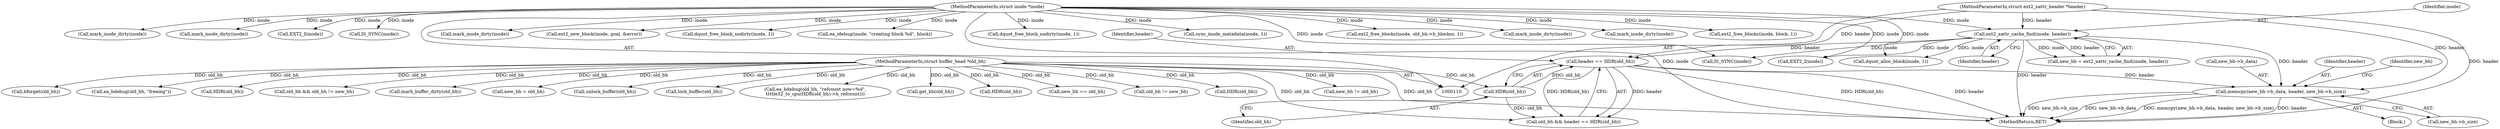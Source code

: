 digraph "0_linux_be0726d33cb8f411945884664924bed3cb8c70ee_11@API" {
"1000243" [label="(Call,memcpy(new_bh->b_data, header, new_bh->b_size))"];
"1000131" [label="(Call,ext2_xattr_cache_find(inode, header))"];
"1000111" [label="(MethodParameterIn,struct inode *inode)"];
"1000113" [label="(MethodParameterIn,struct ext2_xattr_header *header)"];
"1000182" [label="(Call,header == HDR(old_bh))"];
"1000184" [label="(Call,HDR(old_bh))"];
"1000112" [label="(MethodParameterIn,struct buffer_head *old_bh)"];
"1000195" [label="(Block,)"];
"1000405" [label="(Call,HDR(old_bh))"];
"1000315" [label="(Call,new_bh != old_bh)"];
"1000182" [label="(Call,header == HDR(old_bh))"];
"1000129" [label="(Call,new_bh = ext2_xattr_cache_find(inode, header))"];
"1000248" [label="(Call,new_bh->b_size)"];
"1000152" [label="(Call,dquot_alloc_block(inode, 1))"];
"1000244" [label="(Call,new_bh->b_data)"];
"1000396" [label="(Call,mark_inode_dirty(inode))"];
"1000208" [label="(Call,ext2_new_block(inode, goal, &error))"];
"1000377" [label="(Call,bforget(old_bh))"];
"1000364" [label="(Call,ea_bdebug(old_bh, \"freeing\"))"];
"1000384" [label="(Call,HDR(old_bh))"];
"1000393" [label="(Call,dquot_free_block_nodirty(inode, 1))"];
"1000216" [label="(Call,ea_idebug(inode, \"creating block %d\", block))"];
"1000332" [label="(Call,old_bh && old_bh != new_bh)"];
"1000398" [label="(Call,mark_buffer_dirty(old_bh))"];
"1000319" [label="(Call,dquot_free_block_nodirty(inode, 1))"];
"1000301" [label="(Call,sync_inode_metadata(inode, 1))"];
"1000367" [label="(Call,ext2_free_blocks(inode, old_bh->b_blocknr, 1))"];
"1000262" [label="(Call,IS_SYNC(inode))"];
"1000373" [label="(Call,mark_inode_dirty(inode))"];
"1000111" [label="(MethodParameterIn,struct inode *inode)"];
"1000187" [label="(Call,new_bh = old_bh)"];
"1000131" [label="(Call,ext2_xattr_cache_find(inode, header))"];
"1000234" [label="(Call,mark_inode_dirty(inode))"];
"1000408" [label="(Call,unlock_buffer(old_bh))"];
"1000230" [label="(Call,ext2_free_blocks(inode, block, 1))"];
"1000349" [label="(Call,lock_buffer(old_bh))"];
"1000400" [label="(Call,ea_bdebug(old_bh, \"refcount now=%d\",\n\t\t\t\tle32_to_cpu(HDR(old_bh)->h_refcount)))"];
"1000322" [label="(Call,mark_inode_dirty(inode))"];
"1000243" [label="(Call,memcpy(new_bh->b_data, header, new_bh->b_size))"];
"1000326" [label="(Call,mark_inode_dirty(inode))"];
"1000112" [label="(MethodParameterIn,struct buffer_head *old_bh)"];
"1000247" [label="(Identifier,header)"];
"1000185" [label="(Identifier,old_bh)"];
"1000183" [label="(Identifier,header)"];
"1000180" [label="(Call,old_bh && header == HDR(old_bh))"];
"1000132" [label="(Identifier,inode)"];
"1000375" [label="(Call,get_bh(old_bh))"];
"1000202" [label="(Call,EXT2_I(inode))"];
"1000133" [label="(Identifier,header)"];
"1000184" [label="(Call,HDR(old_bh))"];
"1000354" [label="(Call,HDR(old_bh))"];
"1000138" [label="(Call,new_bh == old_bh)"];
"1000281" [label="(Call,EXT2_I(inode))"];
"1000296" [label="(Call,IS_SYNC(inode))"];
"1000113" [label="(MethodParameterIn,struct ext2_xattr_header *header)"];
"1000415" [label="(MethodReturn,RET)"];
"1000252" [label="(Identifier,new_bh)"];
"1000334" [label="(Call,old_bh != new_bh)"];
"1000243" -> "1000195"  [label="AST: "];
"1000243" -> "1000248"  [label="CFG: "];
"1000244" -> "1000243"  [label="AST: "];
"1000247" -> "1000243"  [label="AST: "];
"1000248" -> "1000243"  [label="AST: "];
"1000252" -> "1000243"  [label="CFG: "];
"1000243" -> "1000415"  [label="DDG: new_bh->b_size"];
"1000243" -> "1000415"  [label="DDG: new_bh->b_data"];
"1000243" -> "1000415"  [label="DDG: memcpy(new_bh->b_data, header, new_bh->b_size)"];
"1000243" -> "1000415"  [label="DDG: header"];
"1000131" -> "1000243"  [label="DDG: header"];
"1000182" -> "1000243"  [label="DDG: header"];
"1000113" -> "1000243"  [label="DDG: header"];
"1000131" -> "1000129"  [label="AST: "];
"1000131" -> "1000133"  [label="CFG: "];
"1000132" -> "1000131"  [label="AST: "];
"1000133" -> "1000131"  [label="AST: "];
"1000129" -> "1000131"  [label="CFG: "];
"1000131" -> "1000415"  [label="DDG: header"];
"1000131" -> "1000129"  [label="DDG: inode"];
"1000131" -> "1000129"  [label="DDG: header"];
"1000111" -> "1000131"  [label="DDG: inode"];
"1000113" -> "1000131"  [label="DDG: header"];
"1000131" -> "1000152"  [label="DDG: inode"];
"1000131" -> "1000182"  [label="DDG: header"];
"1000131" -> "1000202"  [label="DDG: inode"];
"1000131" -> "1000262"  [label="DDG: inode"];
"1000111" -> "1000110"  [label="AST: "];
"1000111" -> "1000415"  [label="DDG: inode"];
"1000111" -> "1000152"  [label="DDG: inode"];
"1000111" -> "1000202"  [label="DDG: inode"];
"1000111" -> "1000208"  [label="DDG: inode"];
"1000111" -> "1000216"  [label="DDG: inode"];
"1000111" -> "1000230"  [label="DDG: inode"];
"1000111" -> "1000234"  [label="DDG: inode"];
"1000111" -> "1000262"  [label="DDG: inode"];
"1000111" -> "1000281"  [label="DDG: inode"];
"1000111" -> "1000296"  [label="DDG: inode"];
"1000111" -> "1000301"  [label="DDG: inode"];
"1000111" -> "1000319"  [label="DDG: inode"];
"1000111" -> "1000322"  [label="DDG: inode"];
"1000111" -> "1000326"  [label="DDG: inode"];
"1000111" -> "1000367"  [label="DDG: inode"];
"1000111" -> "1000373"  [label="DDG: inode"];
"1000111" -> "1000393"  [label="DDG: inode"];
"1000111" -> "1000396"  [label="DDG: inode"];
"1000113" -> "1000110"  [label="AST: "];
"1000113" -> "1000415"  [label="DDG: header"];
"1000113" -> "1000182"  [label="DDG: header"];
"1000182" -> "1000180"  [label="AST: "];
"1000182" -> "1000184"  [label="CFG: "];
"1000183" -> "1000182"  [label="AST: "];
"1000184" -> "1000182"  [label="AST: "];
"1000180" -> "1000182"  [label="CFG: "];
"1000182" -> "1000415"  [label="DDG: HDR(old_bh)"];
"1000182" -> "1000415"  [label="DDG: header"];
"1000182" -> "1000180"  [label="DDG: header"];
"1000182" -> "1000180"  [label="DDG: HDR(old_bh)"];
"1000184" -> "1000182"  [label="DDG: old_bh"];
"1000184" -> "1000185"  [label="CFG: "];
"1000185" -> "1000184"  [label="AST: "];
"1000184" -> "1000180"  [label="DDG: old_bh"];
"1000112" -> "1000184"  [label="DDG: old_bh"];
"1000112" -> "1000110"  [label="AST: "];
"1000112" -> "1000415"  [label="DDG: old_bh"];
"1000112" -> "1000138"  [label="DDG: old_bh"];
"1000112" -> "1000180"  [label="DDG: old_bh"];
"1000112" -> "1000187"  [label="DDG: old_bh"];
"1000112" -> "1000315"  [label="DDG: old_bh"];
"1000112" -> "1000332"  [label="DDG: old_bh"];
"1000112" -> "1000334"  [label="DDG: old_bh"];
"1000112" -> "1000349"  [label="DDG: old_bh"];
"1000112" -> "1000354"  [label="DDG: old_bh"];
"1000112" -> "1000364"  [label="DDG: old_bh"];
"1000112" -> "1000375"  [label="DDG: old_bh"];
"1000112" -> "1000377"  [label="DDG: old_bh"];
"1000112" -> "1000384"  [label="DDG: old_bh"];
"1000112" -> "1000398"  [label="DDG: old_bh"];
"1000112" -> "1000400"  [label="DDG: old_bh"];
"1000112" -> "1000405"  [label="DDG: old_bh"];
"1000112" -> "1000408"  [label="DDG: old_bh"];
}
